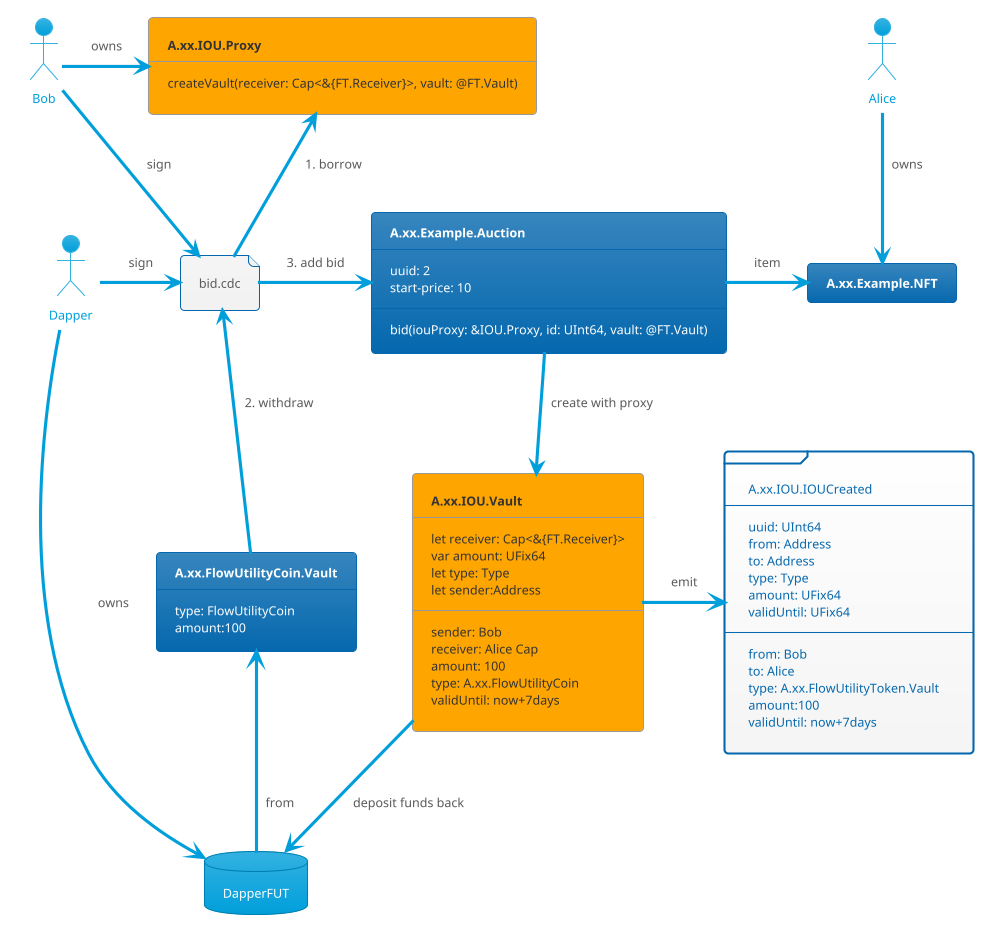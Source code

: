 @startuml
!theme bluegray

actor Bob
actor Alice
actor Dapper

Database DapperFUT 

file Bid [
    bid.cdc
]

agent Proxy [
    <b>A.xx.IOU.Proxy
    ---
    createVault(receiver: Cap<&{FT.Receiver}>, vault: @FT.Vault)
]

frame ioucreated [
    A.xx.IOU.IOUCreated
    ---
    uuid: UInt64
    from: Address
    to: Address
    type: Type
    amount: UFix64
    validUntil: UFix64
    ---
    from: Bob
    to: Alice
    type: A.xx.FlowUtilityToken.Vault
    amount:100
    validUntil: now+7days
]


card Vault [
        <b>A.xx.FlowUtilityCoin.Vault
        ---
        type: FlowUtilityCoin
        amount:100
    ]


card NFT [
    <b>A.xx.Example.NFT
]

card Auction [
    <b>A.xx.Example.Auction
    ---
    uuid: 2
    start-price: 10
    --
    bid(iouProxy: &IOU.Proxy, id: UInt64, vault: @FT.Vault)
]

agent IOU [
    <b>A.xx.IOU.Vault
    ---
    let receiver: Cap<&{FT.Receiver}>
    var amount: UFix64
    let type: Type
    let sender:Address
    ---
    sender: Bob
    receiver: Alice Cap
    amount: 100
    type: A.xx.FlowUtilityCoin
    validUntil: now+7days
]

Bob -right-> Proxy : owns

Bob --> Bid : sign
Dapper -right-> Bid: sign

Bid -up-> Proxy: 1. borrow
Bid -right-> Auction: 3. add bid 
Auction --> IOU : create with proxy
Bid <-- Vault : 2. withdraw
Vault <-- DapperFUT: from
Dapper --> DapperFUT : owns

IOU --> DapperFUT: deposit funds back
Auction -right-> NFT : item 

IOU -right-> ioucreated: emit
Alice --> NFT : owns

@enduml